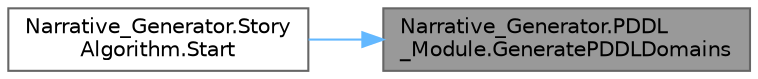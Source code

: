 digraph "Narrative_Generator.PDDL_Module.GeneratePDDLDomains"
{
 // LATEX_PDF_SIZE
  bgcolor="transparent";
  edge [fontname=Helvetica,fontsize=10,labelfontname=Helvetica,labelfontsize=10];
  node [fontname=Helvetica,fontsize=10,shape=box,height=0.2,width=0.4];
  rankdir="RL";
  Node1 [label="Narrative_Generator.PDDL\l_Module.GeneratePDDLDomains",height=0.2,width=0.4,color="gray40", fillcolor="grey60", style="filled", fontcolor="black",tooltip="A method that generates a planning domain, based on the story world, in the PDDL language."];
  Node1 -> Node2 [dir="back",color="steelblue1",style="solid"];
  Node2 [label="Narrative_Generator.Story\lAlgorithm.Start",height=0.2,width=0.4,color="grey40", fillcolor="white", style="filled",URL="$class_narrative___generator_1_1_story_algorithm.html#a5adcd998433cb838e814c1eb81ea753d",tooltip="Method is an entry point that controls the operation of the algorithm (the sequence of launching othe..."];
}
